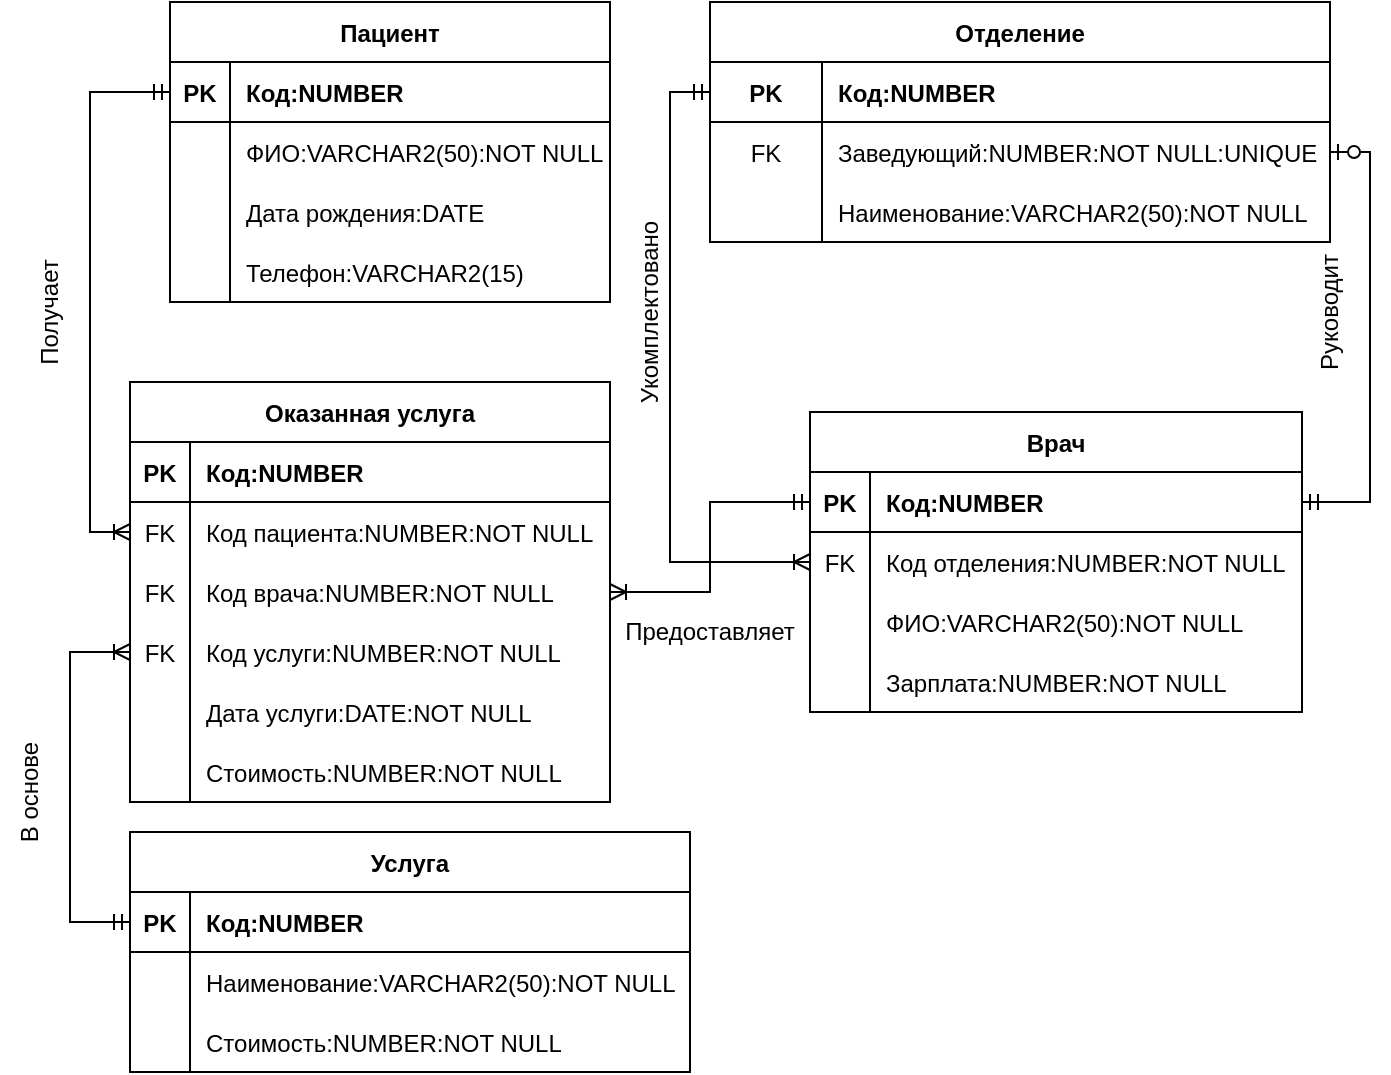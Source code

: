 <mxfile version="20.4.0" type="device"><diagram id="DdzYyWSjC8wkc7oZARi9" name="Страница 1"><mxGraphModel dx="1182" dy="734" grid="1" gridSize="10" guides="1" tooltips="1" connect="1" arrows="1" fold="1" page="1" pageScale="1" pageWidth="827" pageHeight="1169" math="0" shadow="0"><root><mxCell id="0"/><mxCell id="1" parent="0"/><mxCell id="tMjN3xX0G1KfwZJkKpt7-6" value="" style="endArrow=ERoneToMany;html=1;rounded=0;endFill=0;startArrow=ERmandOne;startFill=0;exitX=0;exitY=0.5;exitDx=0;exitDy=0;entryX=0;entryY=0.5;entryDx=0;entryDy=0;" parent="1" source="tMjN3xX0G1KfwZJkKpt7-64" target="tMjN3xX0G1KfwZJkKpt7-132" edge="1"><mxGeometry relative="1" as="geometry"><mxPoint x="305" y="260" as="sourcePoint"/><mxPoint x="290" y="360" as="targetPoint"/><Array as="points"><mxPoint x="120" y="215"/><mxPoint x="120" y="320"/><mxPoint x="120" y="435"/></Array></mxGeometry></mxCell><mxCell id="tMjN3xX0G1KfwZJkKpt7-8" value="" style="endArrow=ERoneToMany;html=1;rounded=0;endFill=0;startArrow=ERmandOne;startFill=0;exitX=0;exitY=0.5;exitDx=0;exitDy=0;entryX=1;entryY=0.5;entryDx=0;entryDy=0;" parent="1" source="tMjN3xX0G1KfwZJkKpt7-77" target="tMjN3xX0G1KfwZJkKpt7-135" edge="1"><mxGeometry width="50" height="50" relative="1" as="geometry"><mxPoint x="510" y="400" as="sourcePoint"/><mxPoint x="380" y="440" as="targetPoint"/><Array as="points"><mxPoint x="430" y="420"/><mxPoint x="430" y="465"/></Array></mxGeometry></mxCell><mxCell id="tMjN3xX0G1KfwZJkKpt7-9" value="" style="endArrow=ERoneToMany;html=1;rounded=0;startArrow=ERmandOne;startFill=0;endFill=0;exitX=0;exitY=0.5;exitDx=0;exitDy=0;entryX=0;entryY=0.5;entryDx=0;entryDy=0;" parent="1" source="a4j0r2u1oVch4YkcXECt-5" target="tMjN3xX0G1KfwZJkKpt7-80" edge="1"><mxGeometry width="50" height="50" relative="1" as="geometry"><mxPoint x="575" y="260" as="sourcePoint"/><mxPoint x="575" y="340" as="targetPoint"/><Array as="points"><mxPoint x="410" y="215"/><mxPoint x="410" y="310"/><mxPoint x="410" y="450"/></Array></mxGeometry></mxCell><mxCell id="tMjN3xX0G1KfwZJkKpt7-50" value="Отделение" style="shape=table;startSize=30;container=1;collapsible=1;childLayout=tableLayout;fixedRows=1;rowLines=0;fontStyle=1;align=center;resizeLast=1;" parent="1" vertex="1"><mxGeometry x="430" y="170" width="310" height="120" as="geometry"><mxRectangle x="300" y="280" width="70" height="30" as="alternateBounds"/></mxGeometry></mxCell><mxCell id="a4j0r2u1oVch4YkcXECt-5" value="" style="shape=tableRow;horizontal=0;startSize=0;swimlaneHead=0;swimlaneBody=0;fillColor=none;collapsible=0;dropTarget=0;points=[[0,0.5],[1,0.5]];portConstraint=eastwest;top=0;left=0;right=0;bottom=1;" parent="tMjN3xX0G1KfwZJkKpt7-50" vertex="1"><mxGeometry y="30" width="310" height="30" as="geometry"/></mxCell><mxCell id="a4j0r2u1oVch4YkcXECt-6" value="PK" style="shape=partialRectangle;connectable=0;fillColor=none;top=0;left=0;bottom=0;right=0;fontStyle=1;overflow=hidden;" parent="a4j0r2u1oVch4YkcXECt-5" vertex="1"><mxGeometry width="56" height="30" as="geometry"><mxRectangle width="56" height="30" as="alternateBounds"/></mxGeometry></mxCell><mxCell id="a4j0r2u1oVch4YkcXECt-7" value="Код:NUMBER" style="shape=partialRectangle;connectable=0;fillColor=none;top=0;left=0;bottom=0;right=0;align=left;spacingLeft=6;fontStyle=1;overflow=hidden;" parent="a4j0r2u1oVch4YkcXECt-5" vertex="1"><mxGeometry x="56" width="254" height="30" as="geometry"><mxRectangle width="254" height="30" as="alternateBounds"/></mxGeometry></mxCell><mxCell id="a4j0r2u1oVch4YkcXECt-1" value="" style="shape=tableRow;horizontal=0;startSize=0;swimlaneHead=0;swimlaneBody=0;fillColor=none;collapsible=0;dropTarget=0;points=[[0,0.5],[1,0.5]];portConstraint=eastwest;top=0;left=0;right=0;bottom=0;" parent="tMjN3xX0G1KfwZJkKpt7-50" vertex="1"><mxGeometry y="60" width="310" height="30" as="geometry"/></mxCell><mxCell id="a4j0r2u1oVch4YkcXECt-2" value="FK" style="shape=partialRectangle;connectable=0;fillColor=none;top=0;left=0;bottom=0;right=0;fontStyle=0;overflow=hidden;" parent="a4j0r2u1oVch4YkcXECt-1" vertex="1"><mxGeometry width="56" height="30" as="geometry"><mxRectangle width="56" height="30" as="alternateBounds"/></mxGeometry></mxCell><mxCell id="a4j0r2u1oVch4YkcXECt-3" value="Заведующий:NUMBER:NOT NULL:UNIQUE" style="shape=partialRectangle;connectable=0;fillColor=none;top=0;left=0;bottom=0;right=0;align=left;spacingLeft=6;fontStyle=0;overflow=hidden;" parent="a4j0r2u1oVch4YkcXECt-1" vertex="1"><mxGeometry x="56" width="254" height="30" as="geometry"><mxRectangle width="254" height="30" as="alternateBounds"/></mxGeometry></mxCell><mxCell id="tMjN3xX0G1KfwZJkKpt7-54" value="" style="shape=tableRow;horizontal=0;startSize=0;swimlaneHead=0;swimlaneBody=0;fillColor=none;collapsible=0;dropTarget=0;points=[[0,0.5],[1,0.5]];portConstraint=eastwest;top=0;left=0;right=0;bottom=0;" parent="tMjN3xX0G1KfwZJkKpt7-50" vertex="1"><mxGeometry y="90" width="310" height="30" as="geometry"/></mxCell><mxCell id="tMjN3xX0G1KfwZJkKpt7-55" value="" style="shape=partialRectangle;connectable=0;fillColor=none;top=0;left=0;bottom=0;right=0;editable=1;overflow=hidden;" parent="tMjN3xX0G1KfwZJkKpt7-54" vertex="1"><mxGeometry width="56" height="30" as="geometry"><mxRectangle width="56" height="30" as="alternateBounds"/></mxGeometry></mxCell><mxCell id="tMjN3xX0G1KfwZJkKpt7-56" value="Наименование:VARCHAR2(50):NOT NULL" style="shape=partialRectangle;connectable=0;fillColor=none;top=0;left=0;bottom=0;right=0;align=left;spacingLeft=6;overflow=hidden;" parent="tMjN3xX0G1KfwZJkKpt7-54" vertex="1"><mxGeometry x="56" width="254" height="30" as="geometry"><mxRectangle width="254" height="30" as="alternateBounds"/></mxGeometry></mxCell><mxCell id="tMjN3xX0G1KfwZJkKpt7-63" value="Пациент" style="shape=table;startSize=30;container=1;collapsible=1;childLayout=tableLayout;fixedRows=1;rowLines=0;fontStyle=1;align=center;resizeLast=1;" parent="1" vertex="1"><mxGeometry x="160" y="170" width="220" height="150" as="geometry"/></mxCell><mxCell id="tMjN3xX0G1KfwZJkKpt7-64" value="" style="shape=tableRow;horizontal=0;startSize=0;swimlaneHead=0;swimlaneBody=0;fillColor=none;collapsible=0;dropTarget=0;points=[[0,0.5],[1,0.5]];portConstraint=eastwest;top=0;left=0;right=0;bottom=1;" parent="tMjN3xX0G1KfwZJkKpt7-63" vertex="1"><mxGeometry y="30" width="220" height="30" as="geometry"/></mxCell><mxCell id="tMjN3xX0G1KfwZJkKpt7-65" value="PK" style="shape=partialRectangle;connectable=0;fillColor=none;top=0;left=0;bottom=0;right=0;fontStyle=1;overflow=hidden;" parent="tMjN3xX0G1KfwZJkKpt7-64" vertex="1"><mxGeometry width="30" height="30" as="geometry"><mxRectangle width="30" height="30" as="alternateBounds"/></mxGeometry></mxCell><mxCell id="tMjN3xX0G1KfwZJkKpt7-66" value="Код:NUMBER" style="shape=partialRectangle;connectable=0;fillColor=none;top=0;left=0;bottom=0;right=0;align=left;spacingLeft=6;fontStyle=1;overflow=hidden;" parent="tMjN3xX0G1KfwZJkKpt7-64" vertex="1"><mxGeometry x="30" width="190" height="30" as="geometry"><mxRectangle width="190" height="30" as="alternateBounds"/></mxGeometry></mxCell><mxCell id="tMjN3xX0G1KfwZJkKpt7-67" value="" style="shape=tableRow;horizontal=0;startSize=0;swimlaneHead=0;swimlaneBody=0;fillColor=none;collapsible=0;dropTarget=0;points=[[0,0.5],[1,0.5]];portConstraint=eastwest;top=0;left=0;right=0;bottom=0;" parent="tMjN3xX0G1KfwZJkKpt7-63" vertex="1"><mxGeometry y="60" width="220" height="30" as="geometry"/></mxCell><mxCell id="tMjN3xX0G1KfwZJkKpt7-68" value="" style="shape=partialRectangle;connectable=0;fillColor=none;top=0;left=0;bottom=0;right=0;editable=1;overflow=hidden;" parent="tMjN3xX0G1KfwZJkKpt7-67" vertex="1"><mxGeometry width="30" height="30" as="geometry"><mxRectangle width="30" height="30" as="alternateBounds"/></mxGeometry></mxCell><mxCell id="tMjN3xX0G1KfwZJkKpt7-69" value="ФИО:VARCHAR2(50):NOT NULL" style="shape=partialRectangle;connectable=0;fillColor=none;top=0;left=0;bottom=0;right=0;align=left;spacingLeft=6;overflow=hidden;" parent="tMjN3xX0G1KfwZJkKpt7-67" vertex="1"><mxGeometry x="30" width="190" height="30" as="geometry"><mxRectangle width="190" height="30" as="alternateBounds"/></mxGeometry></mxCell><mxCell id="tMjN3xX0G1KfwZJkKpt7-70" value="" style="shape=tableRow;horizontal=0;startSize=0;swimlaneHead=0;swimlaneBody=0;fillColor=none;collapsible=0;dropTarget=0;points=[[0,0.5],[1,0.5]];portConstraint=eastwest;top=0;left=0;right=0;bottom=0;" parent="tMjN3xX0G1KfwZJkKpt7-63" vertex="1"><mxGeometry y="90" width="220" height="30" as="geometry"/></mxCell><mxCell id="tMjN3xX0G1KfwZJkKpt7-71" value="" style="shape=partialRectangle;connectable=0;fillColor=none;top=0;left=0;bottom=0;right=0;editable=1;overflow=hidden;" parent="tMjN3xX0G1KfwZJkKpt7-70" vertex="1"><mxGeometry width="30" height="30" as="geometry"><mxRectangle width="30" height="30" as="alternateBounds"/></mxGeometry></mxCell><mxCell id="tMjN3xX0G1KfwZJkKpt7-72" value="Дата рождения:DATE" style="shape=partialRectangle;connectable=0;fillColor=none;top=0;left=0;bottom=0;right=0;align=left;spacingLeft=6;overflow=hidden;" parent="tMjN3xX0G1KfwZJkKpt7-70" vertex="1"><mxGeometry x="30" width="190" height="30" as="geometry"><mxRectangle width="190" height="30" as="alternateBounds"/></mxGeometry></mxCell><mxCell id="tMjN3xX0G1KfwZJkKpt7-73" value="" style="shape=tableRow;horizontal=0;startSize=0;swimlaneHead=0;swimlaneBody=0;fillColor=none;collapsible=0;dropTarget=0;points=[[0,0.5],[1,0.5]];portConstraint=eastwest;top=0;left=0;right=0;bottom=0;" parent="tMjN3xX0G1KfwZJkKpt7-63" vertex="1"><mxGeometry y="120" width="220" height="30" as="geometry"/></mxCell><mxCell id="tMjN3xX0G1KfwZJkKpt7-74" value="" style="shape=partialRectangle;connectable=0;fillColor=none;top=0;left=0;bottom=0;right=0;editable=1;overflow=hidden;" parent="tMjN3xX0G1KfwZJkKpt7-73" vertex="1"><mxGeometry width="30" height="30" as="geometry"><mxRectangle width="30" height="30" as="alternateBounds"/></mxGeometry></mxCell><mxCell id="tMjN3xX0G1KfwZJkKpt7-75" value="Телефон:VARCHAR2(15)" style="shape=partialRectangle;connectable=0;fillColor=none;top=0;left=0;bottom=0;right=0;align=left;spacingLeft=6;overflow=hidden;" parent="tMjN3xX0G1KfwZJkKpt7-73" vertex="1"><mxGeometry x="30" width="190" height="30" as="geometry"><mxRectangle width="190" height="30" as="alternateBounds"/></mxGeometry></mxCell><mxCell id="tMjN3xX0G1KfwZJkKpt7-76" value="Врач" style="shape=table;startSize=30;container=1;collapsible=1;childLayout=tableLayout;fixedRows=1;rowLines=0;fontStyle=1;align=center;resizeLast=1;" parent="1" vertex="1"><mxGeometry x="480" y="375" width="246" height="150" as="geometry"/></mxCell><mxCell id="tMjN3xX0G1KfwZJkKpt7-77" value="" style="shape=tableRow;horizontal=0;startSize=0;swimlaneHead=0;swimlaneBody=0;fillColor=none;collapsible=0;dropTarget=0;points=[[0,0.5],[1,0.5]];portConstraint=eastwest;top=0;left=0;right=0;bottom=1;" parent="tMjN3xX0G1KfwZJkKpt7-76" vertex="1"><mxGeometry y="30" width="246" height="30" as="geometry"/></mxCell><mxCell id="tMjN3xX0G1KfwZJkKpt7-78" value="PK" style="shape=partialRectangle;connectable=0;fillColor=none;top=0;left=0;bottom=0;right=0;fontStyle=1;overflow=hidden;" parent="tMjN3xX0G1KfwZJkKpt7-77" vertex="1"><mxGeometry width="30" height="30" as="geometry"><mxRectangle width="30" height="30" as="alternateBounds"/></mxGeometry></mxCell><mxCell id="tMjN3xX0G1KfwZJkKpt7-79" value="Код:NUMBER" style="shape=partialRectangle;connectable=0;fillColor=none;top=0;left=0;bottom=0;right=0;align=left;spacingLeft=6;fontStyle=1;overflow=hidden;" parent="tMjN3xX0G1KfwZJkKpt7-77" vertex="1"><mxGeometry x="30" width="216" height="30" as="geometry"><mxRectangle width="216" height="30" as="alternateBounds"/></mxGeometry></mxCell><mxCell id="tMjN3xX0G1KfwZJkKpt7-80" value="" style="shape=tableRow;horizontal=0;startSize=0;swimlaneHead=0;swimlaneBody=0;fillColor=none;collapsible=0;dropTarget=0;points=[[0,0.5],[1,0.5]];portConstraint=eastwest;top=0;left=0;right=0;bottom=0;" parent="tMjN3xX0G1KfwZJkKpt7-76" vertex="1"><mxGeometry y="60" width="246" height="30" as="geometry"/></mxCell><mxCell id="tMjN3xX0G1KfwZJkKpt7-81" value="FK" style="shape=partialRectangle;connectable=0;fillColor=none;top=0;left=0;bottom=0;right=0;editable=1;overflow=hidden;" parent="tMjN3xX0G1KfwZJkKpt7-80" vertex="1"><mxGeometry width="30" height="30" as="geometry"><mxRectangle width="30" height="30" as="alternateBounds"/></mxGeometry></mxCell><mxCell id="tMjN3xX0G1KfwZJkKpt7-82" value="Код отделения:NUMBER:NOT NULL" style="shape=partialRectangle;connectable=0;fillColor=none;top=0;left=0;bottom=0;right=0;align=left;spacingLeft=6;overflow=hidden;" parent="tMjN3xX0G1KfwZJkKpt7-80" vertex="1"><mxGeometry x="30" width="216" height="30" as="geometry"><mxRectangle width="216" height="30" as="alternateBounds"/></mxGeometry></mxCell><mxCell id="tMjN3xX0G1KfwZJkKpt7-83" value="" style="shape=tableRow;horizontal=0;startSize=0;swimlaneHead=0;swimlaneBody=0;fillColor=none;collapsible=0;dropTarget=0;points=[[0,0.5],[1,0.5]];portConstraint=eastwest;top=0;left=0;right=0;bottom=0;" parent="tMjN3xX0G1KfwZJkKpt7-76" vertex="1"><mxGeometry y="90" width="246" height="30" as="geometry"/></mxCell><mxCell id="tMjN3xX0G1KfwZJkKpt7-84" value="" style="shape=partialRectangle;connectable=0;fillColor=none;top=0;left=0;bottom=0;right=0;editable=1;overflow=hidden;" parent="tMjN3xX0G1KfwZJkKpt7-83" vertex="1"><mxGeometry width="30" height="30" as="geometry"><mxRectangle width="30" height="30" as="alternateBounds"/></mxGeometry></mxCell><mxCell id="tMjN3xX0G1KfwZJkKpt7-85" value="ФИО:VARCHAR2(50):NOT NULL" style="shape=partialRectangle;connectable=0;fillColor=none;top=0;left=0;bottom=0;right=0;align=left;spacingLeft=6;overflow=hidden;" parent="tMjN3xX0G1KfwZJkKpt7-83" vertex="1"><mxGeometry x="30" width="216" height="30" as="geometry"><mxRectangle width="216" height="30" as="alternateBounds"/></mxGeometry></mxCell><mxCell id="tMjN3xX0G1KfwZJkKpt7-163" value="" style="shape=tableRow;horizontal=0;startSize=0;swimlaneHead=0;swimlaneBody=0;fillColor=none;collapsible=0;dropTarget=0;points=[[0,0.5],[1,0.5]];portConstraint=eastwest;top=0;left=0;right=0;bottom=0;strokeColor=default;" parent="tMjN3xX0G1KfwZJkKpt7-76" vertex="1"><mxGeometry y="120" width="246" height="30" as="geometry"/></mxCell><mxCell id="tMjN3xX0G1KfwZJkKpt7-164" value="" style="shape=partialRectangle;connectable=0;fillColor=none;top=0;left=0;bottom=0;right=0;editable=1;overflow=hidden;strokeColor=default;" parent="tMjN3xX0G1KfwZJkKpt7-163" vertex="1"><mxGeometry width="30" height="30" as="geometry"><mxRectangle width="30" height="30" as="alternateBounds"/></mxGeometry></mxCell><mxCell id="tMjN3xX0G1KfwZJkKpt7-165" value="Зарплата:NUMBER:NOT NULL" style="shape=partialRectangle;connectable=0;fillColor=none;top=0;left=0;bottom=0;right=0;align=left;spacingLeft=6;overflow=hidden;strokeColor=default;" parent="tMjN3xX0G1KfwZJkKpt7-163" vertex="1"><mxGeometry x="30" width="216" height="30" as="geometry"><mxRectangle width="216" height="30" as="alternateBounds"/></mxGeometry></mxCell><mxCell id="tMjN3xX0G1KfwZJkKpt7-128" value="Оказанная услуга" style="shape=table;startSize=30;container=1;collapsible=1;childLayout=tableLayout;fixedRows=1;rowLines=0;fontStyle=1;align=center;resizeLast=1;strokeColor=default;" parent="1" vertex="1"><mxGeometry x="140" y="360" width="240" height="210" as="geometry"/></mxCell><mxCell id="tMjN3xX0G1KfwZJkKpt7-129" value="" style="shape=tableRow;horizontal=0;startSize=0;swimlaneHead=0;swimlaneBody=0;fillColor=none;collapsible=0;dropTarget=0;points=[[0,0.5],[1,0.5]];portConstraint=eastwest;top=0;left=0;right=0;bottom=1;strokeColor=default;" parent="tMjN3xX0G1KfwZJkKpt7-128" vertex="1"><mxGeometry y="30" width="240" height="30" as="geometry"/></mxCell><mxCell id="tMjN3xX0G1KfwZJkKpt7-130" value="PK" style="shape=partialRectangle;connectable=0;fillColor=none;top=0;left=0;bottom=0;right=0;fontStyle=1;overflow=hidden;strokeColor=default;" parent="tMjN3xX0G1KfwZJkKpt7-129" vertex="1"><mxGeometry width="30" height="30" as="geometry"><mxRectangle width="30" height="30" as="alternateBounds"/></mxGeometry></mxCell><mxCell id="tMjN3xX0G1KfwZJkKpt7-131" value="Код:NUMBER" style="shape=partialRectangle;connectable=0;fillColor=none;top=0;left=0;bottom=0;right=0;align=left;spacingLeft=6;fontStyle=1;overflow=hidden;strokeColor=default;" parent="tMjN3xX0G1KfwZJkKpt7-129" vertex="1"><mxGeometry x="30" width="210" height="30" as="geometry"><mxRectangle width="210" height="30" as="alternateBounds"/></mxGeometry></mxCell><mxCell id="tMjN3xX0G1KfwZJkKpt7-132" value="" style="shape=tableRow;horizontal=0;startSize=0;swimlaneHead=0;swimlaneBody=0;fillColor=none;collapsible=0;dropTarget=0;points=[[0,0.5],[1,0.5]];portConstraint=eastwest;top=0;left=0;right=0;bottom=0;strokeColor=default;" parent="tMjN3xX0G1KfwZJkKpt7-128" vertex="1"><mxGeometry y="60" width="240" height="30" as="geometry"/></mxCell><mxCell id="tMjN3xX0G1KfwZJkKpt7-133" value="FK" style="shape=partialRectangle;connectable=0;fillColor=none;top=0;left=0;bottom=0;right=0;editable=1;overflow=hidden;strokeColor=default;" parent="tMjN3xX0G1KfwZJkKpt7-132" vertex="1"><mxGeometry width="30" height="30" as="geometry"><mxRectangle width="30" height="30" as="alternateBounds"/></mxGeometry></mxCell><mxCell id="tMjN3xX0G1KfwZJkKpt7-134" value="Код пациента:NUMBER:NOT NULL" style="shape=partialRectangle;connectable=0;fillColor=none;top=0;left=0;bottom=0;right=0;align=left;spacingLeft=6;overflow=hidden;strokeColor=default;" parent="tMjN3xX0G1KfwZJkKpt7-132" vertex="1"><mxGeometry x="30" width="210" height="30" as="geometry"><mxRectangle width="210" height="30" as="alternateBounds"/></mxGeometry></mxCell><mxCell id="tMjN3xX0G1KfwZJkKpt7-135" value="" style="shape=tableRow;horizontal=0;startSize=0;swimlaneHead=0;swimlaneBody=0;fillColor=none;collapsible=0;dropTarget=0;points=[[0,0.5],[1,0.5]];portConstraint=eastwest;top=0;left=0;right=0;bottom=0;strokeColor=default;" parent="tMjN3xX0G1KfwZJkKpt7-128" vertex="1"><mxGeometry y="90" width="240" height="30" as="geometry"/></mxCell><mxCell id="tMjN3xX0G1KfwZJkKpt7-136" value="FK" style="shape=partialRectangle;connectable=0;fillColor=none;top=0;left=0;bottom=0;right=0;editable=1;overflow=hidden;strokeColor=default;" parent="tMjN3xX0G1KfwZJkKpt7-135" vertex="1"><mxGeometry width="30" height="30" as="geometry"><mxRectangle width="30" height="30" as="alternateBounds"/></mxGeometry></mxCell><mxCell id="tMjN3xX0G1KfwZJkKpt7-137" value="Код врача:NUMBER:NOT NULL" style="shape=partialRectangle;connectable=0;fillColor=none;top=0;left=0;bottom=0;right=0;align=left;spacingLeft=6;overflow=hidden;strokeColor=default;" parent="tMjN3xX0G1KfwZJkKpt7-135" vertex="1"><mxGeometry x="30" width="210" height="30" as="geometry"><mxRectangle width="210" height="30" as="alternateBounds"/></mxGeometry></mxCell><mxCell id="tMjN3xX0G1KfwZJkKpt7-138" value="" style="shape=tableRow;horizontal=0;startSize=0;swimlaneHead=0;swimlaneBody=0;fillColor=none;collapsible=0;dropTarget=0;points=[[0,0.5],[1,0.5]];portConstraint=eastwest;top=0;left=0;right=0;bottom=0;strokeColor=default;" parent="tMjN3xX0G1KfwZJkKpt7-128" vertex="1"><mxGeometry y="120" width="240" height="30" as="geometry"/></mxCell><mxCell id="tMjN3xX0G1KfwZJkKpt7-139" value="FK" style="shape=partialRectangle;connectable=0;fillColor=none;top=0;left=0;bottom=0;right=0;editable=1;overflow=hidden;strokeColor=default;" parent="tMjN3xX0G1KfwZJkKpt7-138" vertex="1"><mxGeometry width="30" height="30" as="geometry"><mxRectangle width="30" height="30" as="alternateBounds"/></mxGeometry></mxCell><mxCell id="tMjN3xX0G1KfwZJkKpt7-140" value="Код услуги:NUMBER:NOT NULL" style="shape=partialRectangle;connectable=0;fillColor=none;top=0;left=0;bottom=0;right=0;align=left;spacingLeft=6;overflow=hidden;strokeColor=default;" parent="tMjN3xX0G1KfwZJkKpt7-138" vertex="1"><mxGeometry x="30" width="210" height="30" as="geometry"><mxRectangle width="210" height="30" as="alternateBounds"/></mxGeometry></mxCell><mxCell id="tMjN3xX0G1KfwZJkKpt7-154" value="" style="shape=tableRow;horizontal=0;startSize=0;swimlaneHead=0;swimlaneBody=0;fillColor=none;collapsible=0;dropTarget=0;points=[[0,0.5],[1,0.5]];portConstraint=eastwest;top=0;left=0;right=0;bottom=0;strokeColor=default;" parent="tMjN3xX0G1KfwZJkKpt7-128" vertex="1"><mxGeometry y="150" width="240" height="30" as="geometry"/></mxCell><mxCell id="tMjN3xX0G1KfwZJkKpt7-155" value="" style="shape=partialRectangle;connectable=0;fillColor=none;top=0;left=0;bottom=0;right=0;editable=1;overflow=hidden;strokeColor=default;" parent="tMjN3xX0G1KfwZJkKpt7-154" vertex="1"><mxGeometry width="30" height="30" as="geometry"><mxRectangle width="30" height="30" as="alternateBounds"/></mxGeometry></mxCell><mxCell id="tMjN3xX0G1KfwZJkKpt7-156" value="Дата услуги:DATE:NOT NULL" style="shape=partialRectangle;connectable=0;fillColor=none;top=0;left=0;bottom=0;right=0;align=left;spacingLeft=6;overflow=hidden;strokeColor=default;" parent="tMjN3xX0G1KfwZJkKpt7-154" vertex="1"><mxGeometry x="30" width="210" height="30" as="geometry"><mxRectangle width="210" height="30" as="alternateBounds"/></mxGeometry></mxCell><mxCell id="AwK9ulFK9dEvoqRopyC3-32" value="" style="shape=tableRow;horizontal=0;startSize=0;swimlaneHead=0;swimlaneBody=0;fillColor=none;collapsible=0;dropTarget=0;points=[[0,0.5],[1,0.5]];portConstraint=eastwest;top=0;left=0;right=0;bottom=0;" parent="tMjN3xX0G1KfwZJkKpt7-128" vertex="1"><mxGeometry y="180" width="240" height="30" as="geometry"/></mxCell><mxCell id="AwK9ulFK9dEvoqRopyC3-33" value="" style="shape=partialRectangle;connectable=0;fillColor=none;top=0;left=0;bottom=0;right=0;editable=1;overflow=hidden;" parent="AwK9ulFK9dEvoqRopyC3-32" vertex="1"><mxGeometry width="30" height="30" as="geometry"><mxRectangle width="30" height="30" as="alternateBounds"/></mxGeometry></mxCell><mxCell id="AwK9ulFK9dEvoqRopyC3-34" value="Стоимость:NUMBER:NOT NULL" style="shape=partialRectangle;connectable=0;fillColor=none;top=0;left=0;bottom=0;right=0;align=left;spacingLeft=6;overflow=hidden;" parent="AwK9ulFK9dEvoqRopyC3-32" vertex="1"><mxGeometry x="30" width="210" height="30" as="geometry"><mxRectangle width="210" height="30" as="alternateBounds"/></mxGeometry></mxCell><mxCell id="tMjN3xX0G1KfwZJkKpt7-151" value="Получает" style="text;html=1;strokeColor=none;fillColor=none;align=center;verticalAlign=middle;whiteSpace=wrap;rounded=0;rotation=-90;" parent="1" vertex="1"><mxGeometry x="70" y="310" width="60" height="30" as="geometry"/></mxCell><mxCell id="tMjN3xX0G1KfwZJkKpt7-152" value="Предоставляет" style="text;html=1;strokeColor=none;fillColor=none;align=center;verticalAlign=middle;whiteSpace=wrap;rounded=0;" parent="1" vertex="1"><mxGeometry x="400" y="470" width="60" height="30" as="geometry"/></mxCell><mxCell id="tMjN3xX0G1KfwZJkKpt7-153" value="Укомплектовано" style="text;html=1;strokeColor=none;fillColor=none;align=center;verticalAlign=middle;whiteSpace=wrap;rounded=0;rotation=-90;" parent="1" vertex="1"><mxGeometry x="370" y="310" width="60" height="30" as="geometry"/></mxCell><mxCell id="tMjN3xX0G1KfwZJkKpt7-183" value="" style="endArrow=ERmandOne;html=1;rounded=0;startArrow=ERzeroToOne;startFill=0;endFill=0;entryX=1;entryY=0.5;entryDx=0;entryDy=0;exitX=1;exitY=0.5;exitDx=0;exitDy=0;" parent="1" source="a4j0r2u1oVch4YkcXECt-1" target="tMjN3xX0G1KfwZJkKpt7-77" edge="1"><mxGeometry width="50" height="50" relative="1" as="geometry"><mxPoint x="780" y="240" as="sourcePoint"/><mxPoint x="774" y="470.0" as="targetPoint"/><Array as="points"><mxPoint x="760" y="245"/><mxPoint x="760" y="330"/><mxPoint x="760" y="420"/></Array></mxGeometry></mxCell><mxCell id="tMjN3xX0G1KfwZJkKpt7-184" value="Руководит" style="text;html=1;strokeColor=none;fillColor=none;align=center;verticalAlign=middle;whiteSpace=wrap;rounded=0;rotation=-90;" parent="1" vertex="1"><mxGeometry x="710" y="310" width="60" height="30" as="geometry"/></mxCell><mxCell id="AwK9ulFK9dEvoqRopyC3-20" value="Услуга" style="shape=table;startSize=30;container=1;collapsible=1;childLayout=tableLayout;fixedRows=1;rowLines=0;fontStyle=1;align=center;resizeLast=1;strokeColor=default;" parent="1" vertex="1"><mxGeometry x="140" y="585" width="280" height="120" as="geometry"/></mxCell><mxCell id="AwK9ulFK9dEvoqRopyC3-21" value="" style="shape=tableRow;horizontal=0;startSize=0;swimlaneHead=0;swimlaneBody=0;fillColor=none;collapsible=0;dropTarget=0;points=[[0,0.5],[1,0.5]];portConstraint=eastwest;top=0;left=0;right=0;bottom=1;strokeColor=default;" parent="AwK9ulFK9dEvoqRopyC3-20" vertex="1"><mxGeometry y="30" width="280" height="30" as="geometry"/></mxCell><mxCell id="AwK9ulFK9dEvoqRopyC3-22" value="PK" style="shape=partialRectangle;connectable=0;fillColor=none;top=0;left=0;bottom=0;right=0;fontStyle=1;overflow=hidden;strokeColor=default;" parent="AwK9ulFK9dEvoqRopyC3-21" vertex="1"><mxGeometry width="30" height="30" as="geometry"><mxRectangle width="30" height="30" as="alternateBounds"/></mxGeometry></mxCell><mxCell id="AwK9ulFK9dEvoqRopyC3-23" value="Код:NUMBER" style="shape=partialRectangle;connectable=0;fillColor=none;top=0;left=0;bottom=0;right=0;align=left;spacingLeft=6;fontStyle=1;overflow=hidden;strokeColor=default;" parent="AwK9ulFK9dEvoqRopyC3-21" vertex="1"><mxGeometry x="30" width="250" height="30" as="geometry"><mxRectangle width="250" height="30" as="alternateBounds"/></mxGeometry></mxCell><mxCell id="AwK9ulFK9dEvoqRopyC3-24" value="" style="shape=tableRow;horizontal=0;startSize=0;swimlaneHead=0;swimlaneBody=0;fillColor=none;collapsible=0;dropTarget=0;points=[[0,0.5],[1,0.5]];portConstraint=eastwest;top=0;left=0;right=0;bottom=0;strokeColor=default;" parent="AwK9ulFK9dEvoqRopyC3-20" vertex="1"><mxGeometry y="60" width="280" height="30" as="geometry"/></mxCell><mxCell id="AwK9ulFK9dEvoqRopyC3-25" value="" style="shape=partialRectangle;connectable=0;fillColor=none;top=0;left=0;bottom=0;right=0;editable=1;overflow=hidden;strokeColor=default;" parent="AwK9ulFK9dEvoqRopyC3-24" vertex="1"><mxGeometry width="30" height="30" as="geometry"><mxRectangle width="30" height="30" as="alternateBounds"/></mxGeometry></mxCell><mxCell id="AwK9ulFK9dEvoqRopyC3-26" value="Наименование:VARCHAR2(50):NOT NULL" style="shape=partialRectangle;connectable=0;fillColor=none;top=0;left=0;bottom=0;right=0;align=left;spacingLeft=6;overflow=hidden;strokeColor=default;" parent="AwK9ulFK9dEvoqRopyC3-24" vertex="1"><mxGeometry x="30" width="250" height="30" as="geometry"><mxRectangle width="250" height="30" as="alternateBounds"/></mxGeometry></mxCell><mxCell id="AwK9ulFK9dEvoqRopyC3-27" value="" style="shape=tableRow;horizontal=0;startSize=0;swimlaneHead=0;swimlaneBody=0;fillColor=none;collapsible=0;dropTarget=0;points=[[0,0.5],[1,0.5]];portConstraint=eastwest;top=0;left=0;right=0;bottom=0;strokeColor=default;" parent="AwK9ulFK9dEvoqRopyC3-20" vertex="1"><mxGeometry y="90" width="280" height="30" as="geometry"/></mxCell><mxCell id="AwK9ulFK9dEvoqRopyC3-28" value="" style="shape=partialRectangle;connectable=0;fillColor=none;top=0;left=0;bottom=0;right=0;editable=1;overflow=hidden;strokeColor=default;" parent="AwK9ulFK9dEvoqRopyC3-27" vertex="1"><mxGeometry width="30" height="30" as="geometry"><mxRectangle width="30" height="30" as="alternateBounds"/></mxGeometry></mxCell><mxCell id="AwK9ulFK9dEvoqRopyC3-29" value="Стоимость:NUMBER:NOT NULL" style="shape=partialRectangle;connectable=0;fillColor=none;top=0;left=0;bottom=0;right=0;align=left;spacingLeft=6;overflow=hidden;strokeColor=default;" parent="AwK9ulFK9dEvoqRopyC3-27" vertex="1"><mxGeometry x="30" width="250" height="30" as="geometry"><mxRectangle width="250" height="30" as="alternateBounds"/></mxGeometry></mxCell><mxCell id="AwK9ulFK9dEvoqRopyC3-30" value="" style="endArrow=ERoneToMany;html=1;rounded=0;endFill=0;startArrow=ERmandOne;startFill=0;entryX=0;entryY=0.5;entryDx=0;entryDy=0;exitX=0;exitY=0.5;exitDx=0;exitDy=0;" parent="1" source="AwK9ulFK9dEvoqRopyC3-21" target="tMjN3xX0G1KfwZJkKpt7-138" edge="1"><mxGeometry relative="1" as="geometry"><mxPoint x="160" y="680" as="sourcePoint"/><mxPoint x="160" y="540" as="targetPoint"/><Array as="points"><mxPoint x="110" y="630"/><mxPoint x="110" y="560"/><mxPoint x="110" y="495"/></Array></mxGeometry></mxCell><mxCell id="AwK9ulFK9dEvoqRopyC3-31" value="В основе" style="text;html=1;strokeColor=none;fillColor=none;align=center;verticalAlign=middle;whiteSpace=wrap;rounded=0;rotation=-90;" parent="1" vertex="1"><mxGeometry x="60" y="550" width="60" height="30" as="geometry"/></mxCell></root></mxGraphModel></diagram></mxfile>
